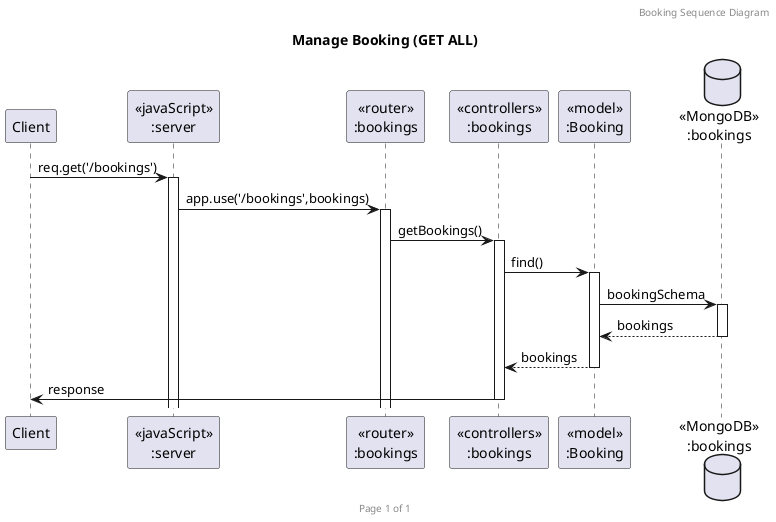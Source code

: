 @startuml Manage Booking (GET ALL)

header Booking Sequence Diagram
footer Page %page% of %lastpage%
title "Manage Booking (GET ALL)"

participant "Client" as client
participant "<<javaScript>>\n:server" as server
participant "<<router>>\n:bookings" as routerBookings
participant "<<controllers>>\n:bookings" as controllersBookings
participant "<<model>>\n:Booking" as modelBooking
database "<<MongoDB>>\n:bookings" as BookingsDatabase

client->server ++:req.get('/bookings')
server->routerBookings ++:app.use('/bookings',bookings)
routerBookings -> controllersBookings ++:getBookings()
controllersBookings->modelBooking ++:find()
modelBooking ->BookingsDatabase ++: bookingSchema
BookingsDatabase --> modelBooking --: bookings
controllersBookings <-- modelBooking --:bookings
controllersBookings->client --:response

@enduml